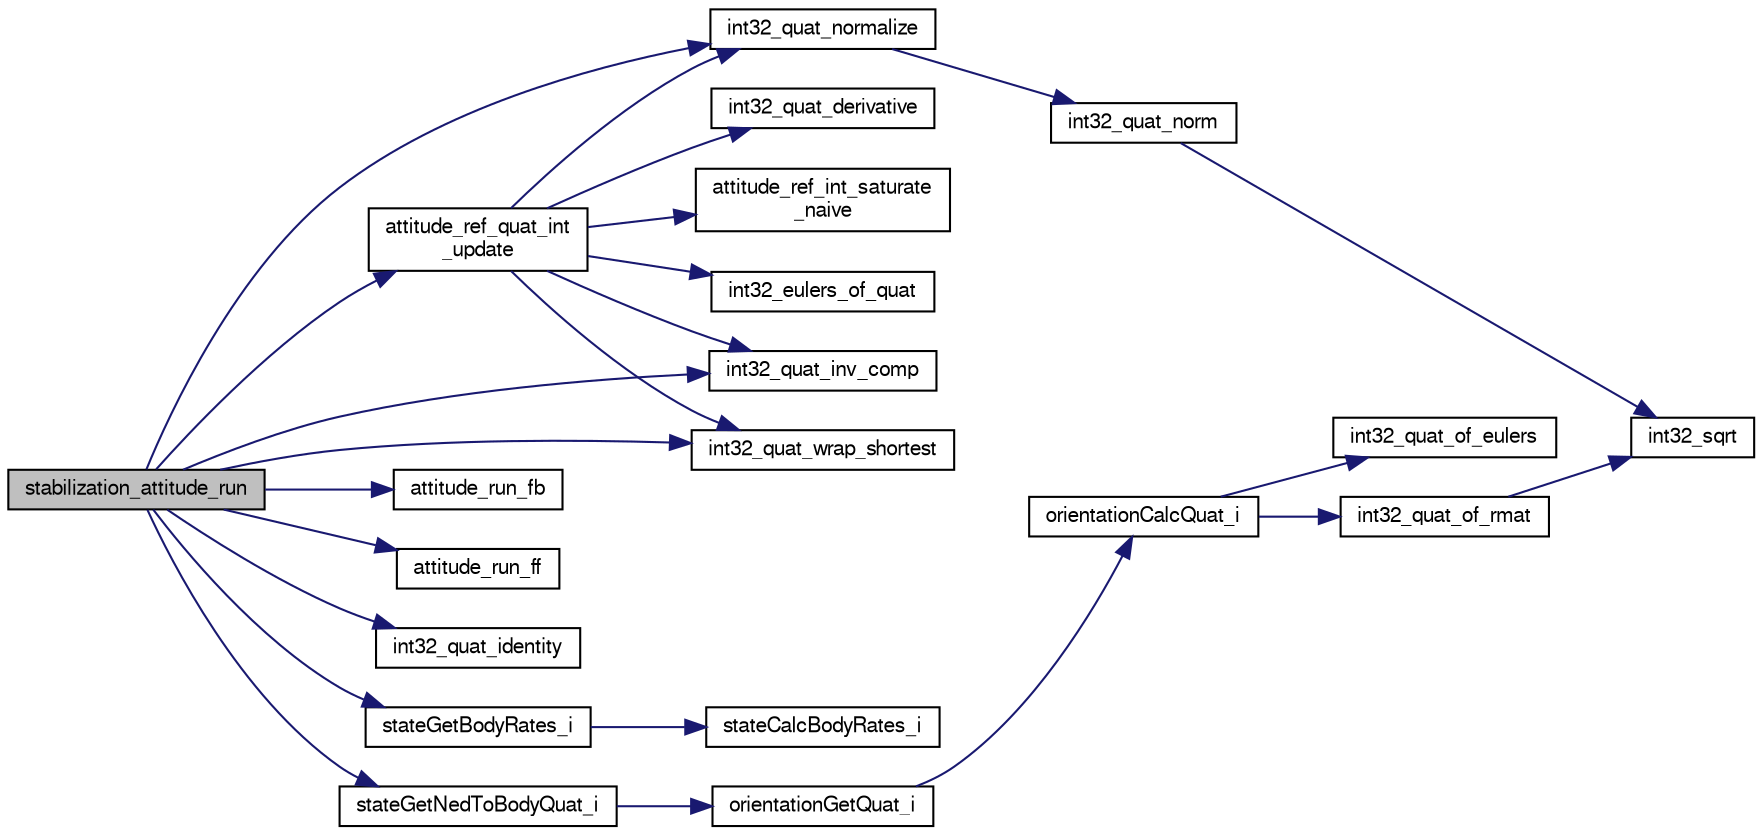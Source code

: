 digraph "stabilization_attitude_run"
{
  edge [fontname="FreeSans",fontsize="10",labelfontname="FreeSans",labelfontsize="10"];
  node [fontname="FreeSans",fontsize="10",shape=record];
  rankdir="LR";
  Node1 [label="stabilization_attitude_run",height=0.2,width=0.4,color="black", fillcolor="grey75", style="filled", fontcolor="black"];
  Node1 -> Node2 [color="midnightblue",fontsize="10",style="solid",fontname="FreeSans"];
  Node2 [label="attitude_ref_quat_int\l_update",height=0.2,width=0.4,color="black", fillcolor="white", style="filled",URL="$stabilization__attitude__ref__quat__int_8c.html#a20f0b5f27a66365eac7b4ed8af49960c",tooltip="Propagate reference. "];
  Node2 -> Node3 [color="midnightblue",fontsize="10",style="solid",fontname="FreeSans"];
  Node3 [label="int32_quat_derivative",height=0.2,width=0.4,color="black", fillcolor="white", style="filled",URL="$group__math__algebra__int.html#ga90e7e0443a18285afae399ee6fdfe29e",tooltip="Quaternion derivative from rotational velocity. "];
  Node2 -> Node4 [color="midnightblue",fontsize="10",style="solid",fontname="FreeSans"];
  Node4 [label="int32_quat_normalize",height=0.2,width=0.4,color="black", fillcolor="white", style="filled",URL="$group__math__algebra__int.html#ga00267cacb602945fc6cfb054492460fa",tooltip="normalize a quaternion inplace "];
  Node4 -> Node5 [color="midnightblue",fontsize="10",style="solid",fontname="FreeSans"];
  Node5 [label="int32_quat_norm",height=0.2,width=0.4,color="black", fillcolor="white", style="filled",URL="$group__math__algebra__int.html#ga1dac7ce8c769898ccda119edb55f52ef",tooltip="Norm of a quaternion. "];
  Node5 -> Node6 [color="midnightblue",fontsize="10",style="solid",fontname="FreeSans"];
  Node6 [label="int32_sqrt",height=0.2,width=0.4,color="black", fillcolor="white", style="filled",URL="$group__math__algebra__int.html#ga4f101a6e0a22ac1b90f36fe8bf97d702"];
  Node2 -> Node7 [color="midnightblue",fontsize="10",style="solid",fontname="FreeSans"];
  Node7 [label="int32_quat_inv_comp",height=0.2,width=0.4,color="black", fillcolor="white", style="filled",URL="$group__math__algebra__int.html#gae4cd7dd8ca63cfe3aed0eb7c3857ac9a",tooltip="Composition (multiplication) of two quaternions. "];
  Node2 -> Node8 [color="midnightblue",fontsize="10",style="solid",fontname="FreeSans"];
  Node8 [label="int32_quat_wrap_shortest",height=0.2,width=0.4,color="black", fillcolor="white", style="filled",URL="$group__math__algebra__int.html#ga7af214127cdc156466db26fd3497ce84"];
  Node2 -> Node9 [color="midnightblue",fontsize="10",style="solid",fontname="FreeSans"];
  Node9 [label="attitude_ref_int_saturate\l_naive",height=0.2,width=0.4,color="black", fillcolor="white", style="filled",URL="$attitude__ref__saturate__naive_8h.html#aa1855c3eb78fd1895bb5306acd70ba17"];
  Node2 -> Node10 [color="midnightblue",fontsize="10",style="solid",fontname="FreeSans"];
  Node10 [label="int32_eulers_of_quat",height=0.2,width=0.4,color="black", fillcolor="white", style="filled",URL="$group__math__algebra__int.html#ga02ccc32cb7b533e0c7cf18140fb7104e"];
  Node1 -> Node11 [color="midnightblue",fontsize="10",style="solid",fontname="FreeSans"];
  Node11 [label="attitude_run_fb",height=0.2,width=0.4,color="black", fillcolor="white", style="filled",URL="$stabilization__attitude__quat__int_8c.html#a5f08e1e27279036002bf2b3c2a2bed07"];
  Node1 -> Node12 [color="midnightblue",fontsize="10",style="solid",fontname="FreeSans"];
  Node12 [label="attitude_run_ff",height=0.2,width=0.4,color="black", fillcolor="white", style="filled",URL="$stabilization__attitude__quat__int_8c.html#a875fc7c74f5183e8724d1c742cd52f66"];
  Node1 -> Node13 [color="midnightblue",fontsize="10",style="solid",fontname="FreeSans"];
  Node13 [label="int32_quat_identity",height=0.2,width=0.4,color="black", fillcolor="white", style="filled",URL="$group__math__algebra__int.html#ga698f3fc474f66517868238f6f6b08fca",tooltip="initialises a quaternion to identity "];
  Node1 -> Node7 [color="midnightblue",fontsize="10",style="solid",fontname="FreeSans"];
  Node1 -> Node4 [color="midnightblue",fontsize="10",style="solid",fontname="FreeSans"];
  Node1 -> Node8 [color="midnightblue",fontsize="10",style="solid",fontname="FreeSans"];
  Node1 -> Node14 [color="midnightblue",fontsize="10",style="solid",fontname="FreeSans"];
  Node14 [label="stateGetBodyRates_i",height=0.2,width=0.4,color="black", fillcolor="white", style="filled",URL="$group__state__rate.html#ga3fc058302e6f40bf0b8797ca9a7ed60f",tooltip="Get vehicle body angular rate (int). "];
  Node14 -> Node15 [color="midnightblue",fontsize="10",style="solid",fontname="FreeSans"];
  Node15 [label="stateCalcBodyRates_i",height=0.2,width=0.4,color="black", fillcolor="white", style="filled",URL="$group__state__rate.html#gaa244b14b2780206f600f9ded7d7cf180"];
  Node1 -> Node16 [color="midnightblue",fontsize="10",style="solid",fontname="FreeSans"];
  Node16 [label="stateGetNedToBodyQuat_i",height=0.2,width=0.4,color="black", fillcolor="white", style="filled",URL="$group__state__attitude.html#ga28e5de0a4822cabcfe8350e2343111ce",tooltip="Get vehicle body attitude quaternion (int). "];
  Node16 -> Node17 [color="midnightblue",fontsize="10",style="solid",fontname="FreeSans"];
  Node17 [label="orientationGetQuat_i",height=0.2,width=0.4,color="black", fillcolor="white", style="filled",URL="$group__math__orientation__representation.html#ga86b153b2106a638cef8e314125c47306",tooltip="Get vehicle body attitude quaternion (int). "];
  Node17 -> Node18 [color="midnightblue",fontsize="10",style="solid",fontname="FreeSans"];
  Node18 [label="orientationCalcQuat_i",height=0.2,width=0.4,color="black", fillcolor="white", style="filled",URL="$group__math__orientation__representation.html#gaa411e2093feec3fef9e18c4a52b74c38"];
  Node18 -> Node19 [color="midnightblue",fontsize="10",style="solid",fontname="FreeSans"];
  Node19 [label="int32_quat_of_rmat",height=0.2,width=0.4,color="black", fillcolor="white", style="filled",URL="$group__math__algebra__int.html#ga492c7dfcb9089c8bdb0d20d89089b542",tooltip="Quaternion from rotation matrix. "];
  Node19 -> Node6 [color="midnightblue",fontsize="10",style="solid",fontname="FreeSans"];
  Node18 -> Node20 [color="midnightblue",fontsize="10",style="solid",fontname="FreeSans"];
  Node20 [label="int32_quat_of_eulers",height=0.2,width=0.4,color="black", fillcolor="white", style="filled",URL="$group__math__algebra__int.html#gab3d8478211bf7da23d2345e8eae43fc8",tooltip="Quaternion from Euler angles. "];
}
